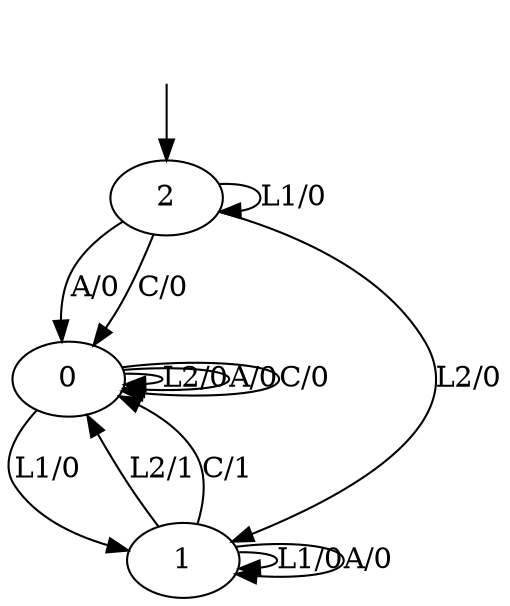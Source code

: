 digraph magento_mealy {
0 [label=0];
1 [label=1];
2 [label=2];
0 -> 1  [label="L1/0"];
0 -> 0  [label="L2/0"];
0 -> 0  [label="A/0"];
0 -> 0  [label="C/0"];
1 -> 1  [label="L1/0"];
1 -> 0  [label="L2/1"];
1 -> 1  [label="A/0"];
1 -> 0  [label="C/1"];
2 -> 2  [label="L1/0"];
2 -> 1  [label="L2/0"];
2 -> 0  [label="A/0"];
2 -> 0  [label="C/0"];
__start0 [label="", shape=none];
__start0 -> 2  [label=""];
}
